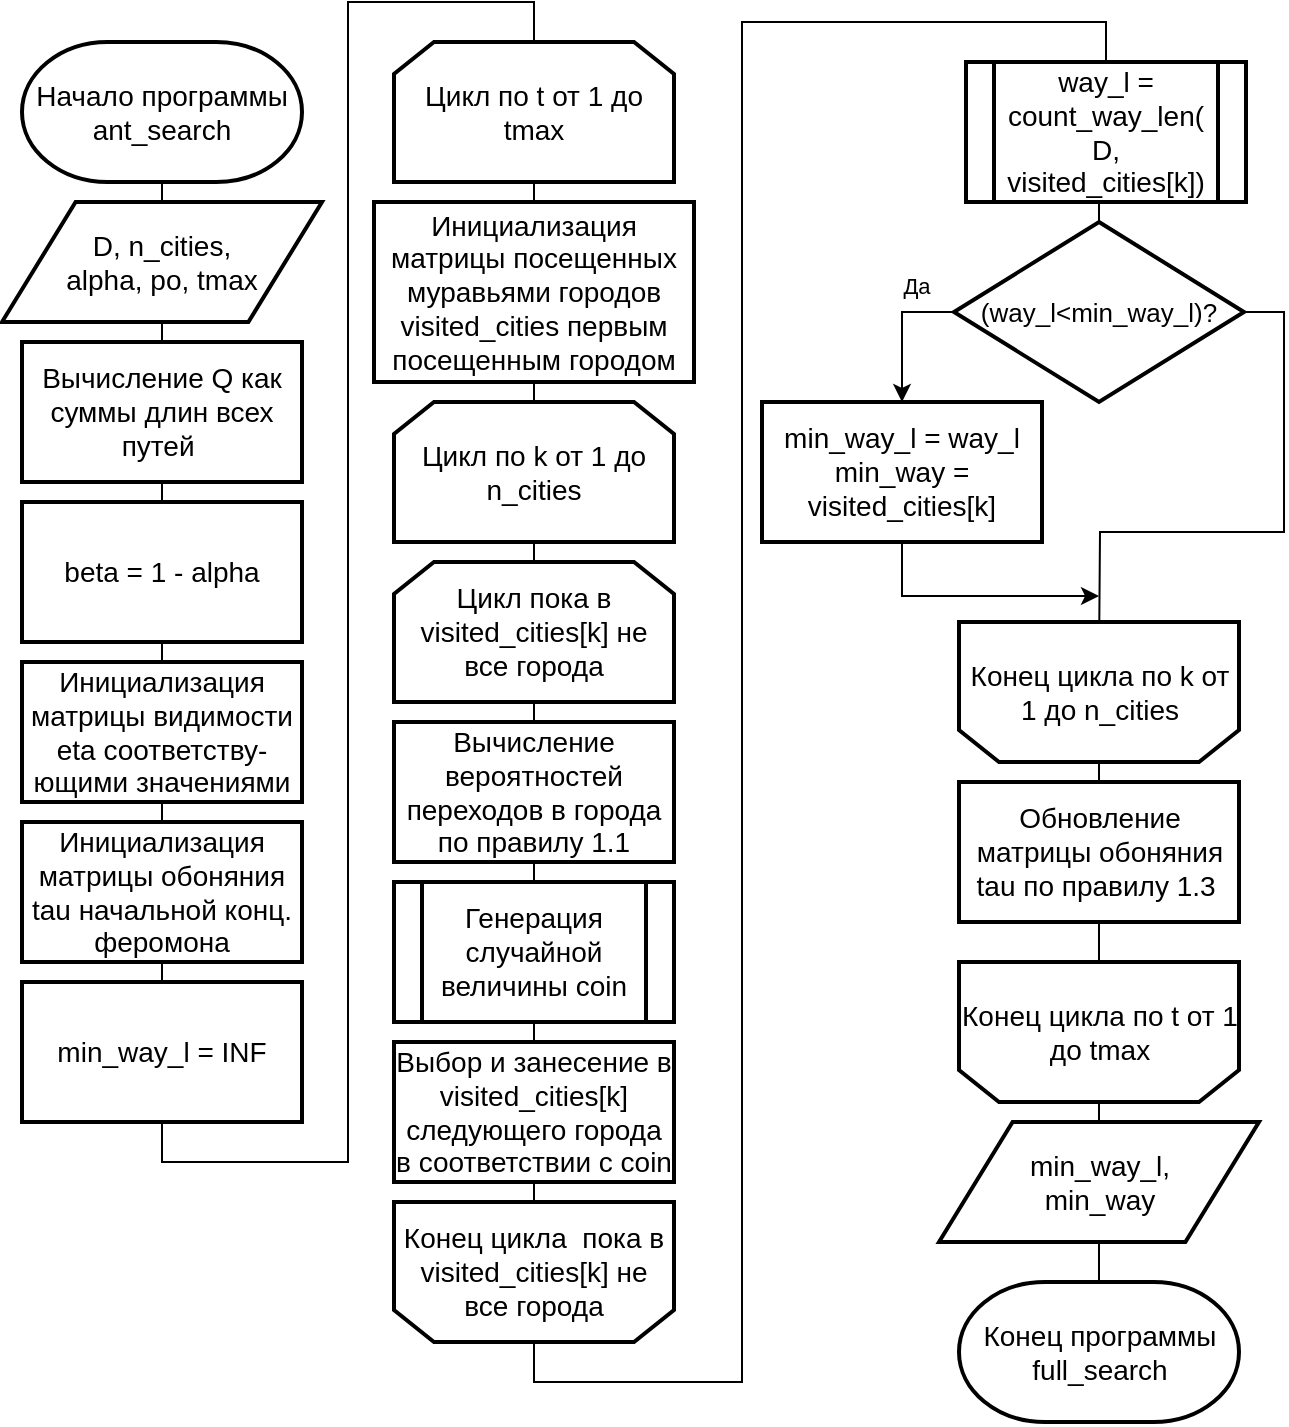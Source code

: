 <mxfile version="13.9.9" type="device"><diagram id="C5RBs43oDa-KdzZeNtuy" name="Page-1"><mxGraphModel dx="597" dy="2089" grid="1" gridSize="10" guides="1" tooltips="1" connect="1" arrows="1" fold="1" page="1" pageScale="1" pageWidth="827" pageHeight="1169" math="0" shadow="0"><root><mxCell id="WIyWlLk6GJQsqaUBKTNV-0"/><mxCell id="WIyWlLk6GJQsqaUBKTNV-1" parent="WIyWlLk6GJQsqaUBKTNV-0"/><mxCell id="368QP9DI-53KVzPqmyc_-35" style="edgeStyle=orthogonalEdgeStyle;rounded=0;orthogonalLoop=1;jettySize=auto;html=1;exitX=0.5;exitY=0;exitDx=0;exitDy=0;entryX=0.5;entryY=0;entryDx=0;entryDy=0;entryPerimeter=0;endArrow=none;endFill=0;" edge="1" parent="WIyWlLk6GJQsqaUBKTNV-1" source="368QP9DI-53KVzPqmyc_-27" target="WdZP0otw79XUUpHIpCqY-11"><mxGeometry relative="1" as="geometry"/></mxCell><mxCell id="WdZP0otw79XUUpHIpCqY-11" value="Конец программы full_search" style="strokeWidth=2;html=1;shape=mxgraph.flowchart.terminator;whiteSpace=wrap;fontSize=14;" parent="WIyWlLk6GJQsqaUBKTNV-1" vertex="1"><mxGeometry x="508.5" y="420" width="140" height="70" as="geometry"/></mxCell><mxCell id="yal_QzFPyfY-GriAi3yg-17" value="&lt;span style=&quot;font-size: 14px&quot;&gt;min_way_l,&lt;br&gt;min_way&lt;br&gt;&lt;/span&gt;" style="shape=parallelogram;html=1;strokeWidth=2;perimeter=parallelogramPerimeter;whiteSpace=wrap;rounded=0;arcSize=12;size=0.23;fontSize=13;" parent="WIyWlLk6GJQsqaUBKTNV-1" vertex="1"><mxGeometry x="498.5" y="340" width="160" height="60" as="geometry"/></mxCell><mxCell id="I8TI-Px6lT1pkaeEl3iP-10" style="edgeStyle=orthogonalEdgeStyle;rounded=0;orthogonalLoop=1;jettySize=auto;html=1;exitX=0.5;exitY=1;exitDx=0;exitDy=0;exitPerimeter=0;endArrow=none;endFill=0;" parent="WIyWlLk6GJQsqaUBKTNV-1" source="WdZP0otw79XUUpHIpCqY-11" target="WdZP0otw79XUUpHIpCqY-11" edge="1"><mxGeometry relative="1" as="geometry"/></mxCell><mxCell id="368QP9DI-53KVzPqmyc_-0" style="edgeStyle=orthogonalEdgeStyle;rounded=0;orthogonalLoop=1;jettySize=auto;html=1;exitX=0.5;exitY=0;exitDx=0;exitDy=0;exitPerimeter=0;entryX=0.5;entryY=1;entryDx=0;entryDy=0;entryPerimeter=0;endArrow=none;endFill=0;" edge="1" parent="WIyWlLk6GJQsqaUBKTNV-1" source="368QP9DI-53KVzPqmyc_-2" target="368QP9DI-53KVzPqmyc_-1"><mxGeometry relative="1" as="geometry"><mxPoint x="110" y="140" as="sourcePoint"/></mxGeometry></mxCell><mxCell id="368QP9DI-53KVzPqmyc_-1" value="&lt;font style=&quot;font-size: 14px&quot;&gt;Начало программы ant_search&lt;br&gt;&lt;/font&gt;" style="strokeWidth=2;html=1;shape=mxgraph.flowchart.terminator;whiteSpace=wrap;fontSize=14;fontFamily=Helvetica;" vertex="1" parent="WIyWlLk6GJQsqaUBKTNV-1"><mxGeometry x="40" y="-200" width="140" height="70" as="geometry"/></mxCell><mxCell id="368QP9DI-53KVzPqmyc_-30" style="edgeStyle=orthogonalEdgeStyle;rounded=0;orthogonalLoop=1;jettySize=auto;html=1;exitX=0.5;exitY=1;exitDx=0;exitDy=0;entryX=0.5;entryY=0;entryDx=0;entryDy=0;endArrow=none;endFill=0;" edge="1" parent="WIyWlLk6GJQsqaUBKTNV-1" source="368QP9DI-53KVzPqmyc_-2" target="368QP9DI-53KVzPqmyc_-9"><mxGeometry relative="1" as="geometry"/></mxCell><mxCell id="368QP9DI-53KVzPqmyc_-2" value="&lt;span style=&quot;font-size: 14px&quot;&gt;D, n_cities, &lt;br&gt;alpha, po, tmax&lt;/span&gt;" style="shape=parallelogram;html=1;strokeWidth=2;perimeter=parallelogramPerimeter;whiteSpace=wrap;rounded=0;arcSize=12;size=0.23;fontSize=13;" vertex="1" parent="WIyWlLk6GJQsqaUBKTNV-1"><mxGeometry x="30" y="-120" width="160" height="60" as="geometry"/></mxCell><mxCell id="368QP9DI-53KVzPqmyc_-3" value="Вычисление Q как суммы длин всех путей&amp;nbsp;" style="rounded=0;whiteSpace=wrap;html=1;strokeWidth=2;fontSize=14;" vertex="1" parent="WIyWlLk6GJQsqaUBKTNV-1"><mxGeometry x="40" y="-50" width="140" height="70" as="geometry"/></mxCell><mxCell id="368QP9DI-53KVzPqmyc_-4" value="beta = 1 - alpha" style="rounded=0;whiteSpace=wrap;html=1;strokeWidth=2;fontSize=14;" vertex="1" parent="WIyWlLk6GJQsqaUBKTNV-1"><mxGeometry x="40" y="30" width="140" height="70" as="geometry"/></mxCell><mxCell id="368QP9DI-53KVzPqmyc_-7" value="Инициализация матрицы видимости eta соответству-ющими значениями" style="rounded=0;whiteSpace=wrap;html=1;strokeWidth=2;fontSize=14;" vertex="1" parent="WIyWlLk6GJQsqaUBKTNV-1"><mxGeometry x="40" y="110" width="140" height="70" as="geometry"/></mxCell><mxCell id="368QP9DI-53KVzPqmyc_-8" value="Инициализация матрицы обоняния tau начальной конц. феромона" style="rounded=0;whiteSpace=wrap;html=1;strokeWidth=2;fontSize=14;" vertex="1" parent="WIyWlLk6GJQsqaUBKTNV-1"><mxGeometry x="40" y="190" width="140" height="70" as="geometry"/></mxCell><mxCell id="368QP9DI-53KVzPqmyc_-31" style="edgeStyle=orthogonalEdgeStyle;rounded=0;orthogonalLoop=1;jettySize=auto;html=1;exitX=0.5;exitY=1;exitDx=0;exitDy=0;entryX=0.5;entryY=0;entryDx=0;entryDy=0;endArrow=none;endFill=0;" edge="1" parent="WIyWlLk6GJQsqaUBKTNV-1" source="368QP9DI-53KVzPqmyc_-9" target="368QP9DI-53KVzPqmyc_-10"><mxGeometry relative="1" as="geometry"/></mxCell><mxCell id="368QP9DI-53KVzPqmyc_-9" value="min_way_l = INF" style="rounded=0;whiteSpace=wrap;html=1;strokeWidth=2;fontSize=14;" vertex="1" parent="WIyWlLk6GJQsqaUBKTNV-1"><mxGeometry x="40" y="270" width="140" height="70" as="geometry"/></mxCell><mxCell id="368QP9DI-53KVzPqmyc_-32" style="edgeStyle=orthogonalEdgeStyle;rounded=0;orthogonalLoop=1;jettySize=auto;html=1;exitX=0.5;exitY=1;exitDx=0;exitDy=0;endArrow=none;endFill=0;" edge="1" parent="WIyWlLk6GJQsqaUBKTNV-1" source="368QP9DI-53KVzPqmyc_-10" target="368QP9DI-53KVzPqmyc_-17"><mxGeometry relative="1" as="geometry"/></mxCell><mxCell id="368QP9DI-53KVzPqmyc_-10" value="&lt;span style=&quot;font-size: 14px&quot;&gt;Цикл по t от 1 до tmax&lt;/span&gt;" style="shape=loopLimit;whiteSpace=wrap;html=1;strokeWidth=2;" vertex="1" parent="WIyWlLk6GJQsqaUBKTNV-1"><mxGeometry x="226" y="-200" width="140" height="70" as="geometry"/></mxCell><mxCell id="368QP9DI-53KVzPqmyc_-11" value="Инициализация матрицы посещенных муравьями городов visited_cities первым посещенным городом" style="rounded=0;whiteSpace=wrap;html=1;strokeWidth=2;fontSize=14;" vertex="1" parent="WIyWlLk6GJQsqaUBKTNV-1"><mxGeometry x="216" y="-120" width="160" height="90" as="geometry"/></mxCell><mxCell id="368QP9DI-53KVzPqmyc_-12" value="&lt;span style=&quot;font-size: 14px&quot;&gt;Цикл по k от 1 до n_cities&lt;/span&gt;" style="shape=loopLimit;whiteSpace=wrap;html=1;strokeWidth=2;" vertex="1" parent="WIyWlLk6GJQsqaUBKTNV-1"><mxGeometry x="226" y="-20" width="140" height="70" as="geometry"/></mxCell><mxCell id="368QP9DI-53KVzPqmyc_-13" value="&lt;span style=&quot;font-size: 14px&quot;&gt;Цикл пока в visited_cities[k] не все города&lt;/span&gt;" style="shape=loopLimit;whiteSpace=wrap;html=1;strokeWidth=2;" vertex="1" parent="WIyWlLk6GJQsqaUBKTNV-1"><mxGeometry x="226" y="60" width="140" height="70" as="geometry"/></mxCell><mxCell id="368QP9DI-53KVzPqmyc_-14" value="Вычисление вероятностей переходов в города по правилу 1.1" style="rounded=0;whiteSpace=wrap;html=1;strokeWidth=2;fontSize=14;" vertex="1" parent="WIyWlLk6GJQsqaUBKTNV-1"><mxGeometry x="226" y="140" width="140" height="70" as="geometry"/></mxCell><mxCell id="368QP9DI-53KVzPqmyc_-15" value="Генерация случайной величины coin" style="shape=process;whiteSpace=wrap;html=1;backgroundOutline=1;strokeWidth=2;fontSize=14;" vertex="1" parent="WIyWlLk6GJQsqaUBKTNV-1"><mxGeometry x="226" y="220" width="140" height="70" as="geometry"/></mxCell><mxCell id="368QP9DI-53KVzPqmyc_-16" value="Выбор и занесение в visited_cities[k] следующего города в соответствии с coin" style="rounded=0;whiteSpace=wrap;html=1;strokeWidth=2;fontSize=14;" vertex="1" parent="WIyWlLk6GJQsqaUBKTNV-1"><mxGeometry x="226" y="300" width="140" height="70" as="geometry"/></mxCell><mxCell id="368QP9DI-53KVzPqmyc_-33" style="edgeStyle=orthogonalEdgeStyle;rounded=0;orthogonalLoop=1;jettySize=auto;html=1;exitX=0.5;exitY=0;exitDx=0;exitDy=0;entryX=0.5;entryY=0;entryDx=0;entryDy=0;endArrow=none;endFill=0;" edge="1" parent="WIyWlLk6GJQsqaUBKTNV-1" source="368QP9DI-53KVzPqmyc_-17" target="368QP9DI-53KVzPqmyc_-19"><mxGeometry relative="1" as="geometry"><Array as="points"><mxPoint x="296" y="470"/><mxPoint x="400" y="470"/><mxPoint x="400" y="-210"/><mxPoint x="582" y="-210"/></Array></mxGeometry></mxCell><mxCell id="368QP9DI-53KVzPqmyc_-17" value="&lt;span style=&quot;font-size: 14px&quot;&gt;Конец цикла&amp;nbsp;&lt;/span&gt;&lt;span style=&quot;font-size: 14px&quot;&gt;&amp;nbsp;пока в visited_cities[k] не все города&lt;/span&gt;&lt;span style=&quot;font-size: 14px&quot;&gt;&lt;br&gt;&lt;/span&gt;" style="shape=loopLimit;whiteSpace=wrap;html=1;strokeWidth=2;direction=west;" vertex="1" parent="WIyWlLk6GJQsqaUBKTNV-1"><mxGeometry x="226" y="380" width="140" height="70" as="geometry"/></mxCell><mxCell id="368QP9DI-53KVzPqmyc_-34" style="edgeStyle=orthogonalEdgeStyle;rounded=0;orthogonalLoop=1;jettySize=auto;html=1;exitX=0.5;exitY=1;exitDx=0;exitDy=0;entryX=0.5;entryY=0;entryDx=0;entryDy=0;endArrow=none;endFill=0;" edge="1" parent="WIyWlLk6GJQsqaUBKTNV-1" source="368QP9DI-53KVzPqmyc_-19" target="368QP9DI-53KVzPqmyc_-23"><mxGeometry relative="1" as="geometry"/></mxCell><mxCell id="368QP9DI-53KVzPqmyc_-19" value="way_l = count_way_len(&lt;br&gt;D, visited_cities[k])" style="shape=process;whiteSpace=wrap;html=1;backgroundOutline=1;strokeWidth=2;fontSize=14;" vertex="1" parent="WIyWlLk6GJQsqaUBKTNV-1"><mxGeometry x="512" y="-190" width="140" height="70" as="geometry"/></mxCell><mxCell id="368QP9DI-53KVzPqmyc_-20" style="edgeStyle=orthogonalEdgeStyle;rounded=0;orthogonalLoop=1;jettySize=auto;html=1;entryX=0.5;entryY=0;entryDx=0;entryDy=0;exitX=0;exitY=0.5;exitDx=0;exitDy=0;" edge="1" parent="WIyWlLk6GJQsqaUBKTNV-1" source="368QP9DI-53KVzPqmyc_-23" target="368QP9DI-53KVzPqmyc_-25"><mxGeometry relative="1" as="geometry"><mxPoint x="483.5" y="40" as="targetPoint"/><mxPoint x="346" y="15" as="sourcePoint"/></mxGeometry></mxCell><mxCell id="368QP9DI-53KVzPqmyc_-21" value="Да" style="edgeLabel;html=1;align=center;verticalAlign=middle;resizable=0;points=[];" vertex="1" connectable="0" parent="368QP9DI-53KVzPqmyc_-20"><mxGeometry x="-0.769" y="1" relative="1" as="geometry"><mxPoint x="-11.5" y="-14" as="offset"/></mxGeometry></mxCell><mxCell id="368QP9DI-53KVzPqmyc_-22" style="edgeStyle=orthogonalEdgeStyle;rounded=0;orthogonalLoop=1;jettySize=auto;html=1;exitX=1;exitY=0.5;exitDx=0;exitDy=0;entryX=0.5;entryY=1;entryDx=0;entryDy=0;endArrow=none;endFill=0;" edge="1" parent="WIyWlLk6GJQsqaUBKTNV-1" source="368QP9DI-53KVzPqmyc_-23"><mxGeometry relative="1" as="geometry"><mxPoint x="578.5" y="110" as="targetPoint"/></mxGeometry></mxCell><mxCell id="368QP9DI-53KVzPqmyc_-23" value="(way_l&amp;lt;min_way_l)?" style="rhombus;whiteSpace=wrap;html=1;strokeWidth=2;fontSize=13;" vertex="1" parent="WIyWlLk6GJQsqaUBKTNV-1"><mxGeometry x="506" y="-110" width="145" height="90" as="geometry"/></mxCell><mxCell id="368QP9DI-53KVzPqmyc_-24" style="edgeStyle=orthogonalEdgeStyle;rounded=0;orthogonalLoop=1;jettySize=auto;html=1;exitX=0.5;exitY=1;exitDx=0;exitDy=0;" edge="1" parent="WIyWlLk6GJQsqaUBKTNV-1" source="368QP9DI-53KVzPqmyc_-25"><mxGeometry relative="1" as="geometry"><mxPoint x="578.5" y="77" as="targetPoint"/><Array as="points"><mxPoint x="480" y="77"/></Array></mxGeometry></mxCell><mxCell id="368QP9DI-53KVzPqmyc_-25" value="min_way_l = way_l&lt;br&gt;min_way = visited_cities[k]" style="rounded=0;whiteSpace=wrap;html=1;strokeWidth=2;fontSize=14;" vertex="1" parent="WIyWlLk6GJQsqaUBKTNV-1"><mxGeometry x="410" y="-20" width="140" height="70" as="geometry"/></mxCell><mxCell id="368QP9DI-53KVzPqmyc_-27" value="&lt;span style=&quot;font-size: 14px&quot;&gt;Конец цикла&amp;nbsp;&lt;/span&gt;&lt;span style=&quot;font-size: 14px&quot;&gt;по k от 1 до n_cities&lt;/span&gt;&lt;span style=&quot;font-size: 14px&quot;&gt;&lt;br&gt;&lt;/span&gt;" style="shape=loopLimit;whiteSpace=wrap;html=1;strokeWidth=2;direction=west;" vertex="1" parent="WIyWlLk6GJQsqaUBKTNV-1"><mxGeometry x="508.5" y="90" width="140" height="70" as="geometry"/></mxCell><mxCell id="368QP9DI-53KVzPqmyc_-28" value="Обновление матрицы обоняния tau по правилу 1.3&amp;nbsp;" style="rounded=0;whiteSpace=wrap;html=1;strokeWidth=2;fontSize=14;" vertex="1" parent="WIyWlLk6GJQsqaUBKTNV-1"><mxGeometry x="508.5" y="170" width="140" height="70" as="geometry"/></mxCell><mxCell id="368QP9DI-53KVzPqmyc_-29" value="&lt;span style=&quot;font-size: 14px&quot;&gt;Конец цикла&lt;/span&gt;&lt;span style=&quot;font-size: 14px&quot;&gt;&amp;nbsp;&lt;/span&gt;&lt;span style=&quot;font-size: 14px&quot;&gt;по t от 1 до tmax&lt;/span&gt;&lt;span style=&quot;font-size: 14px&quot;&gt;&lt;br&gt;&lt;/span&gt;" style="shape=loopLimit;whiteSpace=wrap;html=1;strokeWidth=2;direction=west;" vertex="1" parent="WIyWlLk6GJQsqaUBKTNV-1"><mxGeometry x="508.5" y="260" width="140" height="70" as="geometry"/></mxCell></root></mxGraphModel></diagram></mxfile>